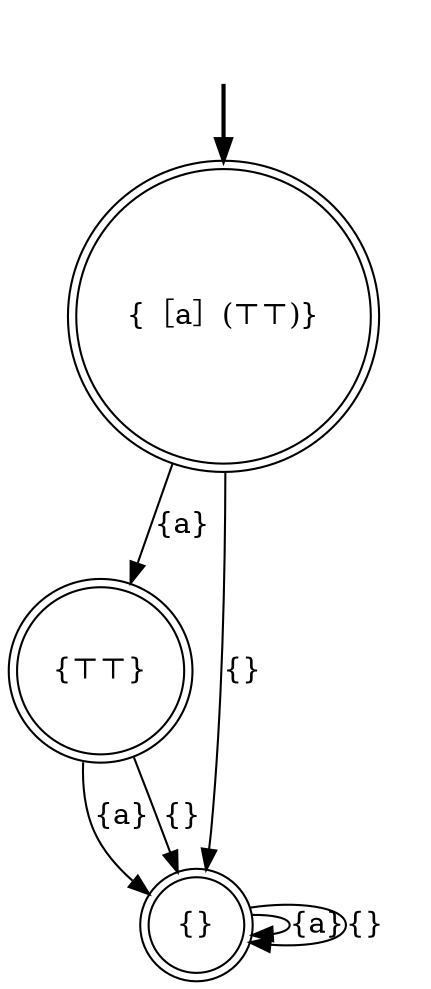 digraph {
	fake0 [style=invisible]
	"{⊤⊤}" [shape=doublecircle]
	"{［a］(⊤⊤)}" [root=true shape=doublecircle]
	"{}" [shape=doublecircle]
	fake0 -> "{［a］(⊤⊤)}" [style=bold]
	"{⊤⊤}" -> "{}" [label="{a}"]
	"{［a］(⊤⊤)}" -> "{⊤⊤}" [label="{a}"]
	"{［a］(⊤⊤)}" -> "{}" [label="{}"]
	"{}" -> "{}" [label="{a}"]
	"{}" -> "{}" [label="{}"]
	"{⊤⊤}" -> "{}" [label="{}"]
}
